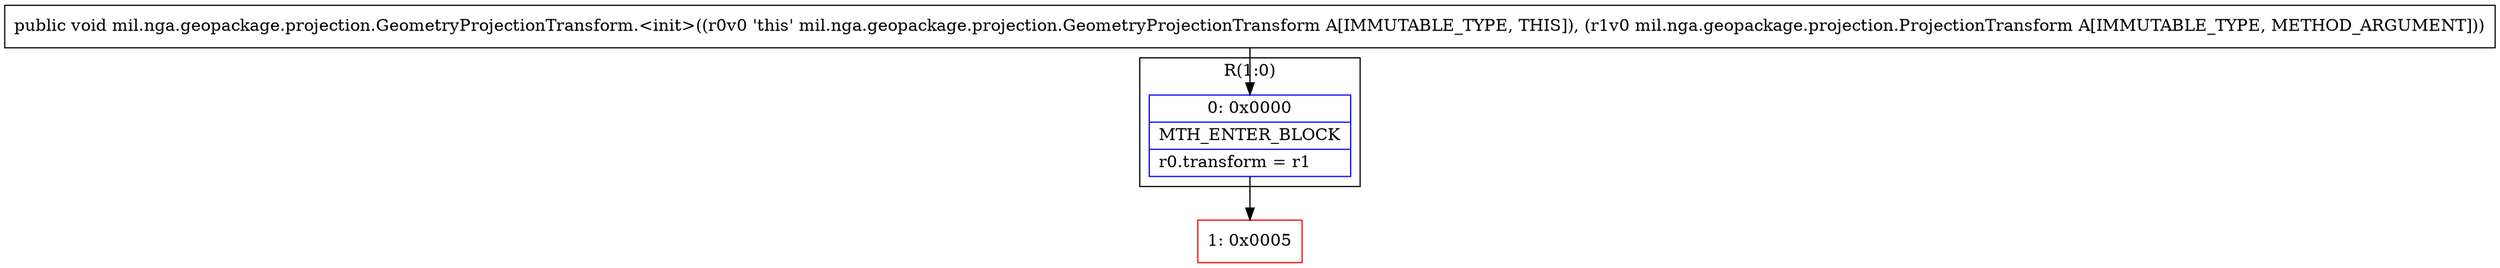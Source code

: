 digraph "CFG formil.nga.geopackage.projection.GeometryProjectionTransform.\<init\>(Lmil\/nga\/geopackage\/projection\/ProjectionTransform;)V" {
subgraph cluster_Region_934656451 {
label = "R(1:0)";
node [shape=record,color=blue];
Node_0 [shape=record,label="{0\:\ 0x0000|MTH_ENTER_BLOCK\l|r0.transform = r1\l}"];
}
Node_1 [shape=record,color=red,label="{1\:\ 0x0005}"];
MethodNode[shape=record,label="{public void mil.nga.geopackage.projection.GeometryProjectionTransform.\<init\>((r0v0 'this' mil.nga.geopackage.projection.GeometryProjectionTransform A[IMMUTABLE_TYPE, THIS]), (r1v0 mil.nga.geopackage.projection.ProjectionTransform A[IMMUTABLE_TYPE, METHOD_ARGUMENT])) }"];
MethodNode -> Node_0;
Node_0 -> Node_1;
}

